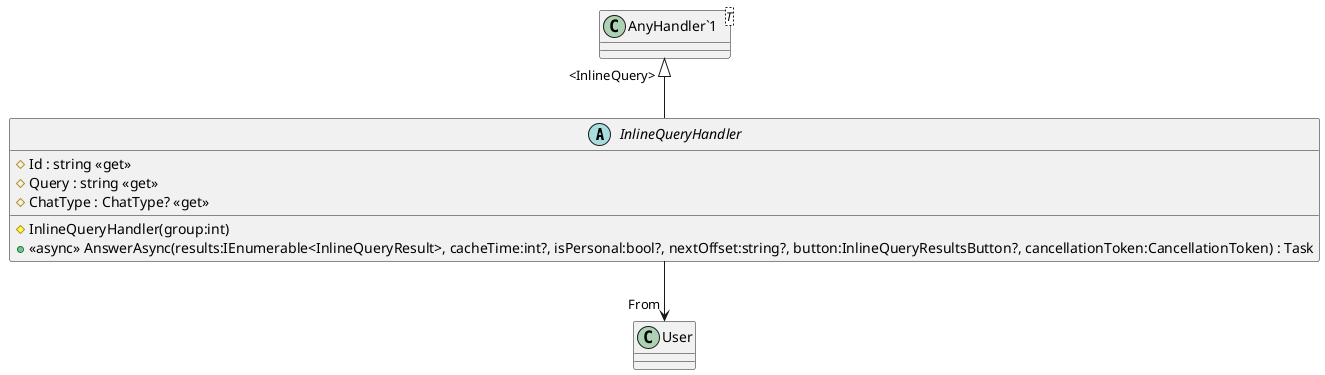 @startuml
abstract class InlineQueryHandler {
    # InlineQueryHandler(group:int)
    # Id : string <<get>>
    # Query : string <<get>>
    # ChatType : ChatType? <<get>>
    + <<async>> AnswerAsync(results:IEnumerable<InlineQueryResult>, cacheTime:int?, isPersonal:bool?, nextOffset:string?, button:InlineQueryResultsButton?, cancellationToken:CancellationToken) : Task
}
class "AnyHandler`1"<T> {
}
"AnyHandler`1" "<InlineQuery>" <|-- InlineQueryHandler
InlineQueryHandler --> "From" User
@enduml
